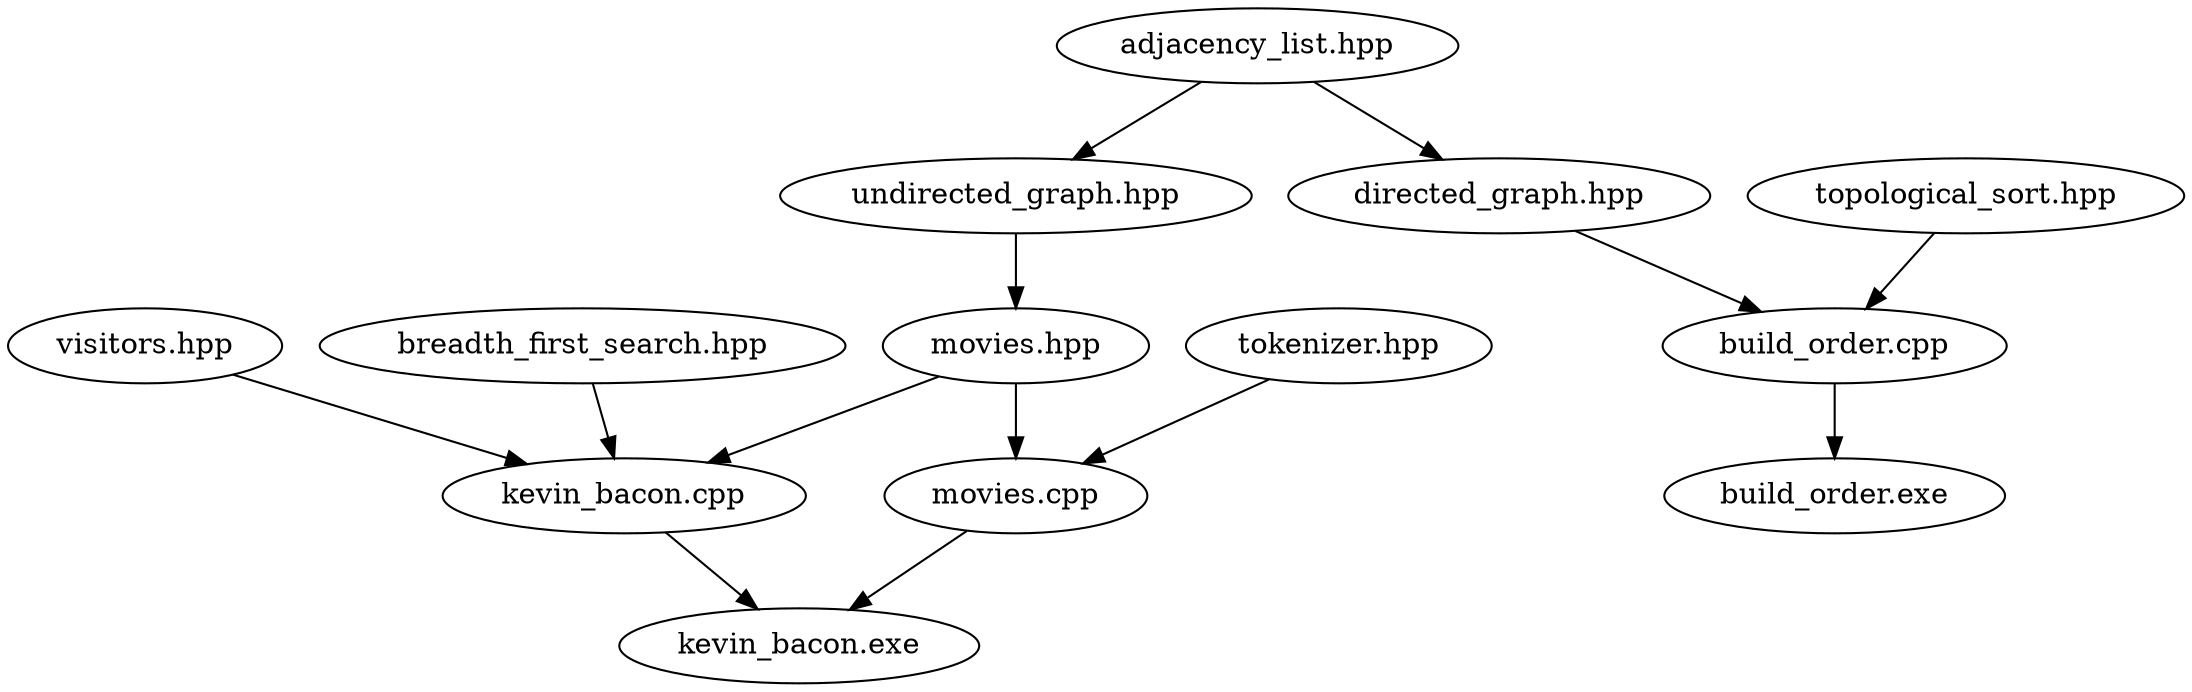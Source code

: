 digraph {
    "adjacency_list.hpp" -> "undirected_graph.hpp";
    "adjacency_list.hpp" -> "directed_graph.hpp";
    "undirected_graph.hpp" -> "movies.hpp";
    "movies.hpp" -> "movies.cpp";
    "tokenizer.hpp" -> "movies.cpp";
    "movies.hpp" -> "kevin_bacon.cpp";
    "visitors.hpp" -> "kevin_bacon.cpp";
    "breadth_first_search.hpp" -> "kevin_bacon.cpp";
    "movies.cpp" -> "kevin_bacon.exe";
    "kevin_bacon.cpp" -> "kevin_bacon.exe";
    "directed_graph.hpp" -> "build_order.cpp";
    "topological_sort.hpp" -> "build_order.cpp";
    "build_order.cpp" -> "build_order.exe";
}
